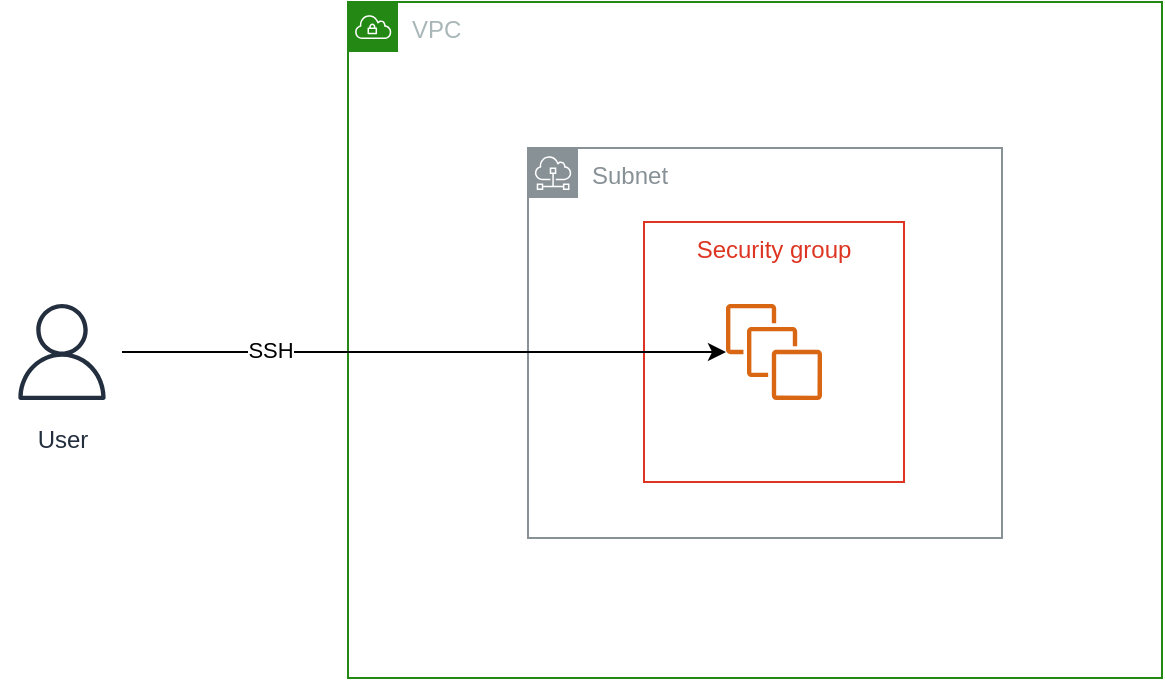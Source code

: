<mxfile version="14.7.6" type="device"><diagram id="cI0Wjq9_g1XONtDDKzqz" name="Page-1"><mxGraphModel dx="1346" dy="519" grid="0" gridSize="10" guides="1" tooltips="1" connect="1" arrows="1" fold="1" page="0" pageScale="1" pageWidth="827" pageHeight="1169" math="0" shadow="0"><root><mxCell id="0"/><mxCell id="1" parent="0"/><mxCell id="BzFxOCPB6S2qRV9-XzoN-1" value="VPC" style="points=[[0,0],[0.25,0],[0.5,0],[0.75,0],[1,0],[1,0.25],[1,0.5],[1,0.75],[1,1],[0.75,1],[0.5,1],[0.25,1],[0,1],[0,0.75],[0,0.5],[0,0.25]];outlineConnect=0;gradientColor=none;html=1;whiteSpace=wrap;fontSize=12;fontStyle=0;shape=mxgraph.aws4.group;grIcon=mxgraph.aws4.group_vpc;strokeColor=#248814;fillColor=none;verticalAlign=top;align=left;spacingLeft=30;fontColor=#AAB7B8;dashed=0;" vertex="1" parent="1"><mxGeometry x="127" y="77" width="407" height="338" as="geometry"/></mxCell><mxCell id="BzFxOCPB6S2qRV9-XzoN-2" value="Subnet" style="outlineConnect=0;gradientColor=none;html=1;whiteSpace=wrap;fontSize=12;fontStyle=0;shape=mxgraph.aws4.group;grIcon=mxgraph.aws4.group_subnet;strokeColor=#879196;fillColor=none;verticalAlign=top;align=left;spacingLeft=30;fontColor=#879196;dashed=0;" vertex="1" parent="1"><mxGeometry x="217" y="150" width="237" height="195" as="geometry"/></mxCell><mxCell id="BzFxOCPB6S2qRV9-XzoN-3" value="Security group" style="fillColor=none;strokeColor=#DD3522;verticalAlign=top;fontStyle=0;fontColor=#DD3522;" vertex="1" parent="1"><mxGeometry x="275" y="187" width="130" height="130" as="geometry"/></mxCell><mxCell id="BzFxOCPB6S2qRV9-XzoN-4" value="" style="outlineConnect=0;fontColor=#232F3E;gradientColor=none;fillColor=#D86613;strokeColor=none;dashed=0;verticalLabelPosition=bottom;verticalAlign=top;align=center;html=1;fontSize=12;fontStyle=0;aspect=fixed;pointerEvents=1;shape=mxgraph.aws4.instances;" vertex="1" parent="1"><mxGeometry x="316" y="228" width="48" height="48" as="geometry"/></mxCell><mxCell id="BzFxOCPB6S2qRV9-XzoN-7" style="edgeStyle=orthogonalEdgeStyle;rounded=0;orthogonalLoop=1;jettySize=auto;html=1;" edge="1" parent="1" source="BzFxOCPB6S2qRV9-XzoN-6" target="BzFxOCPB6S2qRV9-XzoN-4"><mxGeometry relative="1" as="geometry"/></mxCell><mxCell id="BzFxOCPB6S2qRV9-XzoN-8" value="SSH" style="edgeLabel;html=1;align=center;verticalAlign=middle;resizable=0;points=[];" vertex="1" connectable="0" parent="BzFxOCPB6S2qRV9-XzoN-7"><mxGeometry x="-0.51" y="1" relative="1" as="geometry"><mxPoint as="offset"/></mxGeometry></mxCell><mxCell id="BzFxOCPB6S2qRV9-XzoN-6" value="User" style="outlineConnect=0;fontColor=#232F3E;gradientColor=none;strokeColor=#232F3E;fillColor=#ffffff;dashed=0;verticalLabelPosition=bottom;verticalAlign=top;align=center;html=1;fontSize=12;fontStyle=0;aspect=fixed;shape=mxgraph.aws4.resourceIcon;resIcon=mxgraph.aws4.user;" vertex="1" parent="1"><mxGeometry x="-46" y="222" width="60" height="60" as="geometry"/></mxCell></root></mxGraphModel></diagram></mxfile>